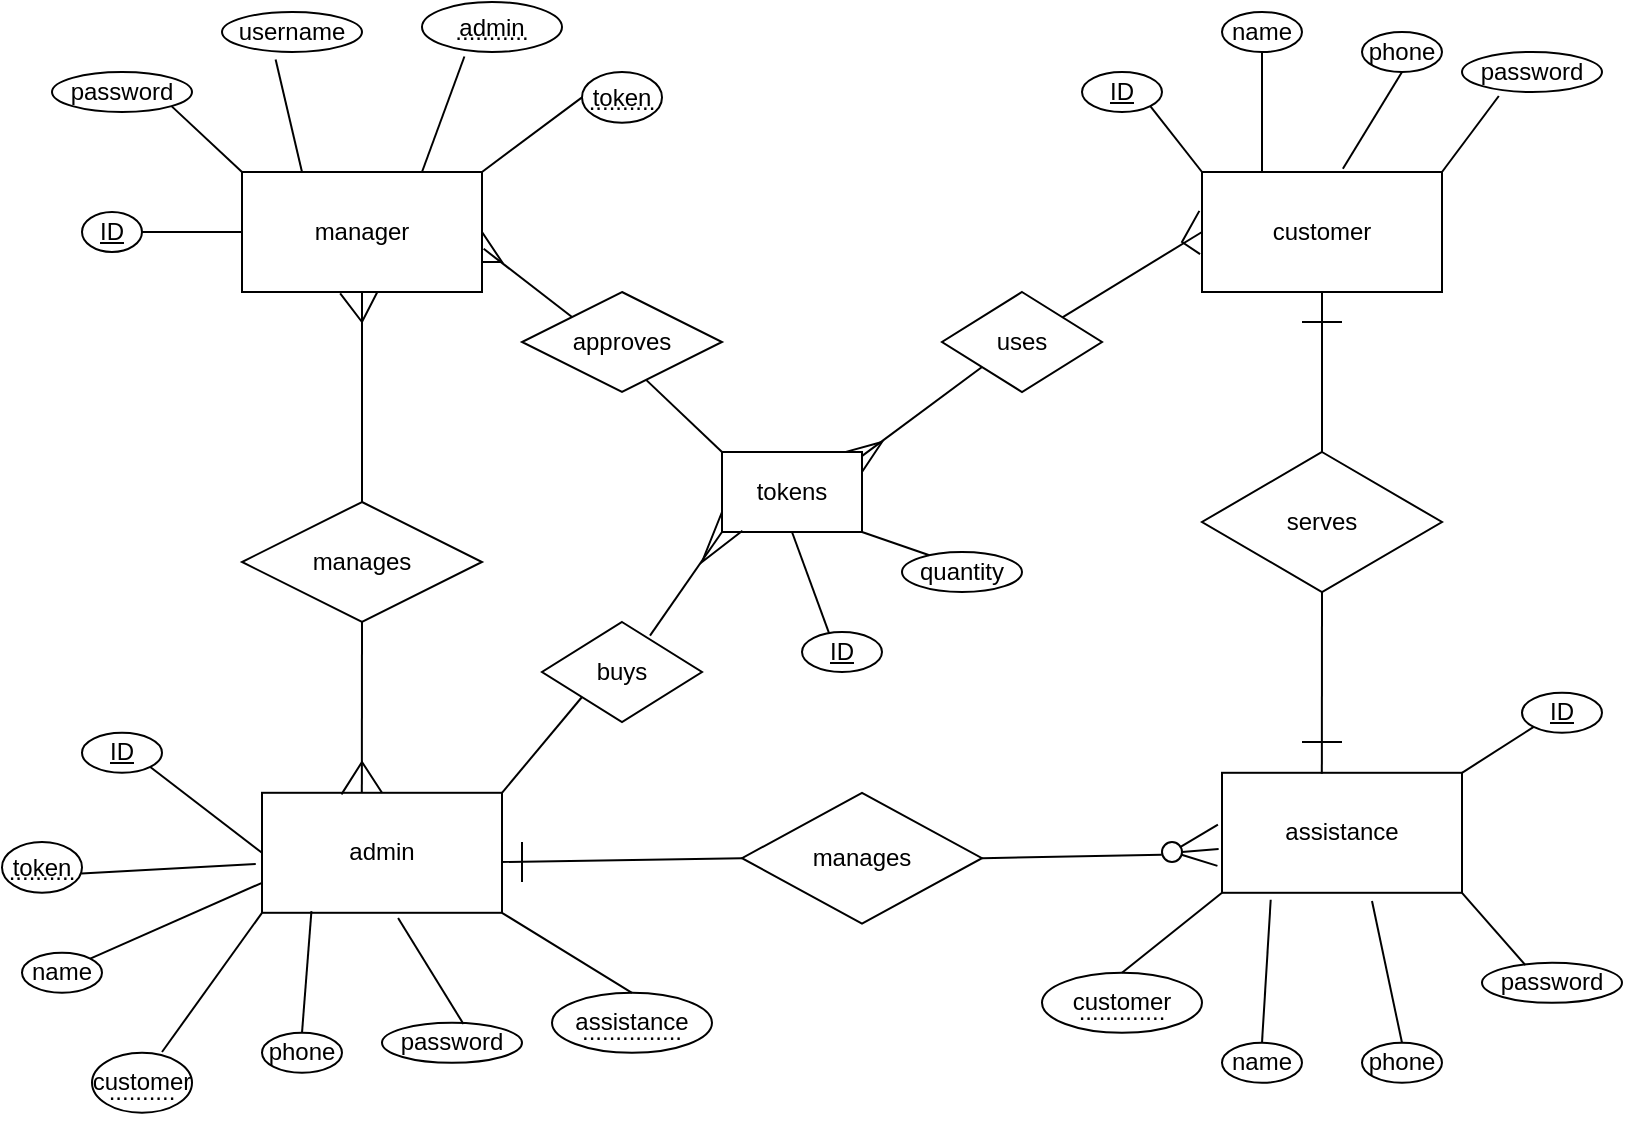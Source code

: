 <mxfile version="24.5.1" type="device">
  <diagram name="Page-1" id="FgQ5otF-t8O64kcgM_Qa">
    <mxGraphModel dx="1235" dy="740" grid="1" gridSize="10" guides="1" tooltips="1" connect="1" arrows="1" fold="1" page="1" pageScale="1" pageWidth="850" pageHeight="1100" math="0" shadow="0">
      <root>
        <mxCell id="0" />
        <mxCell id="1" parent="0" />
        <mxCell id="q-Wm0M6twYgIo_zcE0Oj-5" value="admin" style="rounded=0;whiteSpace=wrap;html=1;" vertex="1" parent="1">
          <mxGeometry x="140" y="465.4" width="120" height="60" as="geometry" />
        </mxCell>
        <mxCell id="q-Wm0M6twYgIo_zcE0Oj-6" value="manager" style="rounded=0;whiteSpace=wrap;html=1;" vertex="1" parent="1">
          <mxGeometry x="130" y="155" width="120" height="60" as="geometry" />
        </mxCell>
        <mxCell id="q-Wm0M6twYgIo_zcE0Oj-7" value="tokens" style="rounded=0;whiteSpace=wrap;html=1;" vertex="1" parent="1">
          <mxGeometry x="370" y="295" width="70" height="40" as="geometry" />
        </mxCell>
        <mxCell id="q-Wm0M6twYgIo_zcE0Oj-8" value="assistance" style="rounded=0;whiteSpace=wrap;html=1;" vertex="1" parent="1">
          <mxGeometry x="620" y="455.4" width="120" height="60" as="geometry" />
        </mxCell>
        <mxCell id="q-Wm0M6twYgIo_zcE0Oj-10" value="manages" style="rhombus;whiteSpace=wrap;html=1;" vertex="1" parent="1">
          <mxGeometry x="380" y="465.4" width="120" height="65.4" as="geometry" />
        </mxCell>
        <mxCell id="q-Wm0M6twYgIo_zcE0Oj-16" value="" style="endArrow=none;html=1;rounded=0;exitX=1;exitY=0.5;exitDx=0;exitDy=0;entryX=0;entryY=0.5;entryDx=0;entryDy=0;" edge="1" parent="1" source="q-Wm0M6twYgIo_zcE0Oj-5" target="q-Wm0M6twYgIo_zcE0Oj-10">
          <mxGeometry width="50" height="50" relative="1" as="geometry">
            <mxPoint x="400" y="310.4" as="sourcePoint" />
            <mxPoint x="450" y="260.4" as="targetPoint" />
            <Array as="points">
              <mxPoint x="260" y="500" />
            </Array>
          </mxGeometry>
        </mxCell>
        <mxCell id="q-Wm0M6twYgIo_zcE0Oj-17" value="" style="endArrow=none;html=1;rounded=0;exitX=1;exitY=0.5;exitDx=0;exitDy=0;entryX=-0.014;entryY=0.636;entryDx=0;entryDy=0;entryPerimeter=0;" edge="1" parent="1" source="q-Wm0M6twYgIo_zcE0Oj-119" target="q-Wm0M6twYgIo_zcE0Oj-8">
          <mxGeometry width="50" height="50" relative="1" as="geometry">
            <mxPoint x="370" y="315.4" as="sourcePoint" />
            <mxPoint x="620" y="385.4" as="targetPoint" />
            <Array as="points" />
          </mxGeometry>
        </mxCell>
        <mxCell id="q-Wm0M6twYgIo_zcE0Oj-19" value="manages" style="rhombus;whiteSpace=wrap;html=1;" vertex="1" parent="1">
          <mxGeometry x="130" y="320" width="120" height="60" as="geometry" />
        </mxCell>
        <mxCell id="q-Wm0M6twYgIo_zcE0Oj-20" value="" style="endArrow=none;html=1;rounded=0;exitX=0.5;exitY=1;exitDx=0;exitDy=0;entryX=0.416;entryY=-0.007;entryDx=0;entryDy=0;entryPerimeter=0;" edge="1" parent="1" source="q-Wm0M6twYgIo_zcE0Oj-19" target="q-Wm0M6twYgIo_zcE0Oj-5">
          <mxGeometry width="50" height="50" relative="1" as="geometry">
            <mxPoint x="430" y="365" as="sourcePoint" />
            <mxPoint x="190" y="440" as="targetPoint" />
          </mxGeometry>
        </mxCell>
        <mxCell id="q-Wm0M6twYgIo_zcE0Oj-21" value="" style="endArrow=none;html=1;rounded=0;exitX=0.5;exitY=0;exitDx=0;exitDy=0;entryX=0.5;entryY=1;entryDx=0;entryDy=0;" edge="1" parent="1" source="q-Wm0M6twYgIo_zcE0Oj-19" target="q-Wm0M6twYgIo_zcE0Oj-6">
          <mxGeometry width="50" height="50" relative="1" as="geometry">
            <mxPoint x="430" y="365" as="sourcePoint" />
            <mxPoint x="480" y="315" as="targetPoint" />
          </mxGeometry>
        </mxCell>
        <mxCell id="q-Wm0M6twYgIo_zcE0Oj-22" value="serves" style="rhombus;whiteSpace=wrap;html=1;" vertex="1" parent="1">
          <mxGeometry x="610" y="295" width="120" height="70" as="geometry" />
        </mxCell>
        <mxCell id="q-Wm0M6twYgIo_zcE0Oj-23" value="customer" style="rounded=0;whiteSpace=wrap;html=1;" vertex="1" parent="1">
          <mxGeometry x="610" y="155" width="120" height="60" as="geometry" />
        </mxCell>
        <mxCell id="q-Wm0M6twYgIo_zcE0Oj-24" value="" style="endArrow=none;html=1;rounded=0;entryX=0.5;entryY=1;entryDx=0;entryDy=0;exitX=0.5;exitY=0;exitDx=0;exitDy=0;" edge="1" parent="1" source="q-Wm0M6twYgIo_zcE0Oj-22" target="q-Wm0M6twYgIo_zcE0Oj-23">
          <mxGeometry width="50" height="50" relative="1" as="geometry">
            <mxPoint x="370" y="355" as="sourcePoint" />
            <mxPoint x="420" y="305" as="targetPoint" />
          </mxGeometry>
        </mxCell>
        <mxCell id="q-Wm0M6twYgIo_zcE0Oj-25" value="" style="endArrow=none;html=1;rounded=0;entryX=0.5;entryY=1;entryDx=0;entryDy=0;exitX=0.416;exitY=0.008;exitDx=0;exitDy=0;exitPerimeter=0;" edge="1" parent="1" source="q-Wm0M6twYgIo_zcE0Oj-8" target="q-Wm0M6twYgIo_zcE0Oj-22">
          <mxGeometry width="50" height="50" relative="1" as="geometry">
            <mxPoint x="370" y="355" as="sourcePoint" />
            <mxPoint x="420" y="305" as="targetPoint" />
          </mxGeometry>
        </mxCell>
        <mxCell id="q-Wm0M6twYgIo_zcE0Oj-27" value="approves" style="rhombus;whiteSpace=wrap;html=1;" vertex="1" parent="1">
          <mxGeometry x="270" y="215" width="100" height="50" as="geometry" />
        </mxCell>
        <mxCell id="q-Wm0M6twYgIo_zcE0Oj-28" value="" style="endArrow=none;html=1;rounded=0;exitX=1.007;exitY=0.64;exitDx=0;exitDy=0;entryX=0;entryY=0;entryDx=0;entryDy=0;exitPerimeter=0;" edge="1" parent="1" source="q-Wm0M6twYgIo_zcE0Oj-6" target="q-Wm0M6twYgIo_zcE0Oj-27">
          <mxGeometry width="50" height="50" relative="1" as="geometry">
            <mxPoint x="400" y="350" as="sourcePoint" />
            <mxPoint x="450" y="300" as="targetPoint" />
            <Array as="points" />
          </mxGeometry>
        </mxCell>
        <mxCell id="q-Wm0M6twYgIo_zcE0Oj-29" value="" style="endArrow=none;html=1;rounded=0;entryX=0.622;entryY=0.881;entryDx=0;entryDy=0;exitX=0;exitY=0;exitDx=0;exitDy=0;entryPerimeter=0;" edge="1" parent="1" source="q-Wm0M6twYgIo_zcE0Oj-7" target="q-Wm0M6twYgIo_zcE0Oj-27">
          <mxGeometry width="50" height="50" relative="1" as="geometry">
            <mxPoint x="400" y="300" as="sourcePoint" />
            <mxPoint x="450" y="300" as="targetPoint" />
          </mxGeometry>
        </mxCell>
        <mxCell id="q-Wm0M6twYgIo_zcE0Oj-30" value="buys" style="rhombus;whiteSpace=wrap;html=1;" vertex="1" parent="1">
          <mxGeometry x="280" y="380" width="80" height="50" as="geometry" />
        </mxCell>
        <mxCell id="q-Wm0M6twYgIo_zcE0Oj-31" value="" style="endArrow=none;html=1;rounded=0;entryX=0;entryY=1;entryDx=0;entryDy=0;exitX=1;exitY=0;exitDx=0;exitDy=0;" edge="1" parent="1" source="q-Wm0M6twYgIo_zcE0Oj-5" target="q-Wm0M6twYgIo_zcE0Oj-30">
          <mxGeometry width="50" height="50" relative="1" as="geometry">
            <mxPoint x="260" y="460" as="sourcePoint" />
            <mxPoint x="294" y="390.0" as="targetPoint" />
            <Array as="points" />
          </mxGeometry>
        </mxCell>
        <mxCell id="q-Wm0M6twYgIo_zcE0Oj-32" value="" style="endArrow=none;html=1;rounded=0;exitX=0.675;exitY=0.136;exitDx=0;exitDy=0;entryX=0;entryY=1;entryDx=0;entryDy=0;exitPerimeter=0;" edge="1" parent="1" source="q-Wm0M6twYgIo_zcE0Oj-30" target="q-Wm0M6twYgIo_zcE0Oj-7">
          <mxGeometry width="50" height="50" relative="1" as="geometry">
            <mxPoint x="400" y="350" as="sourcePoint" />
            <mxPoint x="450" y="300" as="targetPoint" />
            <Array as="points" />
          </mxGeometry>
        </mxCell>
        <mxCell id="q-Wm0M6twYgIo_zcE0Oj-33" value="uses" style="rhombus;whiteSpace=wrap;html=1;" vertex="1" parent="1">
          <mxGeometry x="480" y="215" width="80" height="50" as="geometry" />
        </mxCell>
        <mxCell id="q-Wm0M6twYgIo_zcE0Oj-35" value="" style="endArrow=none;html=1;rounded=0;entryX=0;entryY=0.5;entryDx=0;entryDy=0;" edge="1" parent="1" source="q-Wm0M6twYgIo_zcE0Oj-33" target="q-Wm0M6twYgIo_zcE0Oj-23">
          <mxGeometry width="50" height="50" relative="1" as="geometry">
            <mxPoint x="370" y="355" as="sourcePoint" />
            <mxPoint x="420" y="305" as="targetPoint" />
          </mxGeometry>
        </mxCell>
        <mxCell id="q-Wm0M6twYgIo_zcE0Oj-36" value="" style="endArrow=none;html=1;rounded=0;entryX=0;entryY=1;entryDx=0;entryDy=0;exitX=0.999;exitY=0.051;exitDx=0;exitDy=0;exitPerimeter=0;" edge="1" parent="1" source="q-Wm0M6twYgIo_zcE0Oj-7" target="q-Wm0M6twYgIo_zcE0Oj-33">
          <mxGeometry width="50" height="50" relative="1" as="geometry">
            <mxPoint x="440" y="295" as="sourcePoint" />
            <mxPoint x="420" y="305" as="targetPoint" />
          </mxGeometry>
        </mxCell>
        <mxCell id="q-Wm0M6twYgIo_zcE0Oj-37" value="&lt;u&gt;ID&lt;/u&gt;" style="ellipse;whiteSpace=wrap;html=1;" vertex="1" parent="1">
          <mxGeometry x="550" y="105" width="40" height="20" as="geometry" />
        </mxCell>
        <mxCell id="q-Wm0M6twYgIo_zcE0Oj-39" value="" style="endArrow=none;html=1;rounded=0;entryX=1;entryY=1;entryDx=0;entryDy=0;exitX=0;exitY=0;exitDx=0;exitDy=0;" edge="1" parent="1" source="q-Wm0M6twYgIo_zcE0Oj-23" target="q-Wm0M6twYgIo_zcE0Oj-37">
          <mxGeometry width="50" height="50" relative="1" as="geometry">
            <mxPoint x="370" y="355" as="sourcePoint" />
            <mxPoint x="420" y="305" as="targetPoint" />
          </mxGeometry>
        </mxCell>
        <mxCell id="q-Wm0M6twYgIo_zcE0Oj-40" value="name" style="ellipse;whiteSpace=wrap;html=1;" vertex="1" parent="1">
          <mxGeometry x="620" y="75" width="40" height="20" as="geometry" />
        </mxCell>
        <mxCell id="q-Wm0M6twYgIo_zcE0Oj-41" value="phone" style="ellipse;whiteSpace=wrap;html=1;" vertex="1" parent="1">
          <mxGeometry x="690" y="85" width="40" height="20" as="geometry" />
        </mxCell>
        <mxCell id="q-Wm0M6twYgIo_zcE0Oj-42" value="password" style="ellipse;whiteSpace=wrap;html=1;" vertex="1" parent="1">
          <mxGeometry x="740" y="95" width="70" height="20" as="geometry" />
        </mxCell>
        <mxCell id="q-Wm0M6twYgIo_zcE0Oj-44" value="" style="endArrow=none;html=1;rounded=0;entryX=0.5;entryY=1;entryDx=0;entryDy=0;exitX=0.25;exitY=0;exitDx=0;exitDy=0;" edge="1" parent="1" source="q-Wm0M6twYgIo_zcE0Oj-23" target="q-Wm0M6twYgIo_zcE0Oj-40">
          <mxGeometry width="50" height="50" relative="1" as="geometry">
            <mxPoint x="370" y="355" as="sourcePoint" />
            <mxPoint x="420" y="305" as="targetPoint" />
          </mxGeometry>
        </mxCell>
        <mxCell id="q-Wm0M6twYgIo_zcE0Oj-45" value="" style="endArrow=none;html=1;rounded=0;entryX=0.5;entryY=1;entryDx=0;entryDy=0;exitX=0.587;exitY=-0.027;exitDx=0;exitDy=0;exitPerimeter=0;" edge="1" parent="1" source="q-Wm0M6twYgIo_zcE0Oj-23" target="q-Wm0M6twYgIo_zcE0Oj-41">
          <mxGeometry width="50" height="50" relative="1" as="geometry">
            <mxPoint x="370" y="355" as="sourcePoint" />
            <mxPoint x="420" y="305" as="targetPoint" />
          </mxGeometry>
        </mxCell>
        <mxCell id="q-Wm0M6twYgIo_zcE0Oj-47" value="" style="endArrow=none;html=1;rounded=0;entryX=0.263;entryY=1.1;entryDx=0;entryDy=0;entryPerimeter=0;exitX=1;exitY=0;exitDx=0;exitDy=0;" edge="1" parent="1" source="q-Wm0M6twYgIo_zcE0Oj-23" target="q-Wm0M6twYgIo_zcE0Oj-42">
          <mxGeometry width="50" height="50" relative="1" as="geometry">
            <mxPoint x="370" y="355" as="sourcePoint" />
            <mxPoint x="420" y="305" as="targetPoint" />
          </mxGeometry>
        </mxCell>
        <mxCell id="q-Wm0M6twYgIo_zcE0Oj-48" value="customer" style="ellipse;whiteSpace=wrap;html=1;" vertex="1" parent="1">
          <mxGeometry x="55" y="595.4" width="50" height="30" as="geometry" />
        </mxCell>
        <mxCell id="q-Wm0M6twYgIo_zcE0Oj-53" value="" style="endArrow=none;html=1;rounded=0;exitX=0.7;exitY=-0.013;exitDx=0;exitDy=0;exitPerimeter=0;entryX=0;entryY=1;entryDx=0;entryDy=0;" edge="1" parent="1" source="q-Wm0M6twYgIo_zcE0Oj-48" target="q-Wm0M6twYgIo_zcE0Oj-5">
          <mxGeometry width="50" height="50" relative="1" as="geometry">
            <mxPoint x="430" y="425.4" as="sourcePoint" />
            <mxPoint x="480" y="375.4" as="targetPoint" />
          </mxGeometry>
        </mxCell>
        <mxCell id="q-Wm0M6twYgIo_zcE0Oj-54" value="&lt;u&gt;ID&lt;/u&gt;" style="ellipse;whiteSpace=wrap;html=1;" vertex="1" parent="1">
          <mxGeometry x="50" y="435.4" width="40" height="20" as="geometry" />
        </mxCell>
        <mxCell id="q-Wm0M6twYgIo_zcE0Oj-55" value="name" style="ellipse;whiteSpace=wrap;html=1;" vertex="1" parent="1">
          <mxGeometry x="20" y="545.4" width="40" height="20" as="geometry" />
        </mxCell>
        <mxCell id="q-Wm0M6twYgIo_zcE0Oj-56" value="phone" style="ellipse;whiteSpace=wrap;html=1;" vertex="1" parent="1">
          <mxGeometry x="140" y="585.4" width="40" height="20" as="geometry" />
        </mxCell>
        <mxCell id="q-Wm0M6twYgIo_zcE0Oj-57" value="password" style="ellipse;whiteSpace=wrap;html=1;" vertex="1" parent="1">
          <mxGeometry x="200" y="580.4" width="70" height="20" as="geometry" />
        </mxCell>
        <mxCell id="q-Wm0M6twYgIo_zcE0Oj-60" value=".........." style="text;html=1;align=center;verticalAlign=middle;whiteSpace=wrap;rounded=0;" vertex="1" parent="1">
          <mxGeometry x="60" y="600.4" width="40" height="30" as="geometry" />
        </mxCell>
        <mxCell id="q-Wm0M6twYgIo_zcE0Oj-61" value="" style="endArrow=none;html=1;rounded=0;exitX=0.582;exitY=0.031;exitDx=0;exitDy=0;exitPerimeter=0;entryX=0.567;entryY=1.044;entryDx=0;entryDy=0;entryPerimeter=0;" edge="1" parent="1" source="q-Wm0M6twYgIo_zcE0Oj-57" target="q-Wm0M6twYgIo_zcE0Oj-5">
          <mxGeometry width="50" height="50" relative="1" as="geometry">
            <mxPoint x="300" y="555.4" as="sourcePoint" />
            <mxPoint x="350" y="505.4" as="targetPoint" />
          </mxGeometry>
        </mxCell>
        <mxCell id="q-Wm0M6twYgIo_zcE0Oj-62" value="" style="endArrow=none;html=1;rounded=0;exitX=0.5;exitY=0;exitDx=0;exitDy=0;entryX=0.206;entryY=0.986;entryDx=0;entryDy=0;entryPerimeter=0;" edge="1" parent="1" source="q-Wm0M6twYgIo_zcE0Oj-56" target="q-Wm0M6twYgIo_zcE0Oj-5">
          <mxGeometry width="50" height="50" relative="1" as="geometry">
            <mxPoint x="300" y="555.4" as="sourcePoint" />
            <mxPoint x="350" y="505.4" as="targetPoint" />
          </mxGeometry>
        </mxCell>
        <mxCell id="q-Wm0M6twYgIo_zcE0Oj-63" value="" style="endArrow=none;html=1;rounded=0;exitX=1;exitY=0;exitDx=0;exitDy=0;entryX=0;entryY=0.75;entryDx=0;entryDy=0;" edge="1" parent="1" source="q-Wm0M6twYgIo_zcE0Oj-55" target="q-Wm0M6twYgIo_zcE0Oj-5">
          <mxGeometry width="50" height="50" relative="1" as="geometry">
            <mxPoint x="300" y="555.4" as="sourcePoint" />
            <mxPoint x="350" y="505.4" as="targetPoint" />
          </mxGeometry>
        </mxCell>
        <mxCell id="q-Wm0M6twYgIo_zcE0Oj-64" value="" style="endArrow=none;html=1;rounded=0;exitX=1;exitY=1;exitDx=0;exitDy=0;entryX=0;entryY=0.5;entryDx=0;entryDy=0;" edge="1" parent="1" source="q-Wm0M6twYgIo_zcE0Oj-54" target="q-Wm0M6twYgIo_zcE0Oj-5">
          <mxGeometry width="50" height="50" relative="1" as="geometry">
            <mxPoint x="300" y="555.4" as="sourcePoint" />
            <mxPoint x="350" y="505.4" as="targetPoint" />
          </mxGeometry>
        </mxCell>
        <mxCell id="q-Wm0M6twYgIo_zcE0Oj-67" value="assistance" style="ellipse;whiteSpace=wrap;html=1;" vertex="1" parent="1">
          <mxGeometry x="285" y="565.4" width="80" height="30" as="geometry" />
        </mxCell>
        <mxCell id="q-Wm0M6twYgIo_zcE0Oj-68" value="..............." style="text;html=1;align=center;verticalAlign=middle;whiteSpace=wrap;rounded=0;" vertex="1" parent="1">
          <mxGeometry x="305" y="570.4" width="40" height="30" as="geometry" />
        </mxCell>
        <mxCell id="q-Wm0M6twYgIo_zcE0Oj-69" value="" style="endArrow=none;html=1;rounded=0;exitX=1;exitY=1;exitDx=0;exitDy=0;entryX=0.5;entryY=0;entryDx=0;entryDy=0;" edge="1" parent="1" source="q-Wm0M6twYgIo_zcE0Oj-5" target="q-Wm0M6twYgIo_zcE0Oj-67">
          <mxGeometry width="50" height="50" relative="1" as="geometry">
            <mxPoint x="290" y="510.4" as="sourcePoint" />
            <mxPoint x="340" y="460.4" as="targetPoint" />
          </mxGeometry>
        </mxCell>
        <mxCell id="q-Wm0M6twYgIo_zcE0Oj-70" value="&lt;u&gt;ID&lt;/u&gt;" style="ellipse;whiteSpace=wrap;html=1;" vertex="1" parent="1">
          <mxGeometry x="770" y="415.4" width="40" height="20" as="geometry" />
        </mxCell>
        <mxCell id="q-Wm0M6twYgIo_zcE0Oj-71" value="name" style="ellipse;whiteSpace=wrap;html=1;" vertex="1" parent="1">
          <mxGeometry x="620" y="590.4" width="40" height="20" as="geometry" />
        </mxCell>
        <mxCell id="q-Wm0M6twYgIo_zcE0Oj-72" value="phone" style="ellipse;whiteSpace=wrap;html=1;" vertex="1" parent="1">
          <mxGeometry x="690" y="590.4" width="40" height="20" as="geometry" />
        </mxCell>
        <mxCell id="q-Wm0M6twYgIo_zcE0Oj-73" value="password" style="ellipse;whiteSpace=wrap;html=1;" vertex="1" parent="1">
          <mxGeometry x="750" y="550.4" width="70" height="20" as="geometry" />
        </mxCell>
        <mxCell id="q-Wm0M6twYgIo_zcE0Oj-75" value="customer" style="ellipse;whiteSpace=wrap;html=1;" vertex="1" parent="1">
          <mxGeometry x="530" y="555.4" width="80" height="30" as="geometry" />
        </mxCell>
        <mxCell id="q-Wm0M6twYgIo_zcE0Oj-77" value="............." style="text;html=1;align=center;verticalAlign=middle;whiteSpace=wrap;rounded=0;" vertex="1" parent="1">
          <mxGeometry x="550" y="560.4" width="40" height="30" as="geometry" />
        </mxCell>
        <mxCell id="q-Wm0M6twYgIo_zcE0Oj-78" value="" style="endArrow=none;html=1;rounded=0;entryX=0.5;entryY=0;entryDx=0;entryDy=0;exitX=0;exitY=1;exitDx=0;exitDy=0;" edge="1" parent="1" source="q-Wm0M6twYgIo_zcE0Oj-8" target="q-Wm0M6twYgIo_zcE0Oj-75">
          <mxGeometry width="50" height="50" relative="1" as="geometry">
            <mxPoint x="340" y="435.4" as="sourcePoint" />
            <mxPoint x="390" y="385.4" as="targetPoint" />
          </mxGeometry>
        </mxCell>
        <mxCell id="q-Wm0M6twYgIo_zcE0Oj-79" value="" style="endArrow=none;html=1;rounded=0;entryX=0.5;entryY=0;entryDx=0;entryDy=0;exitX=0.203;exitY=1.058;exitDx=0;exitDy=0;exitPerimeter=0;" edge="1" parent="1" source="q-Wm0M6twYgIo_zcE0Oj-8" target="q-Wm0M6twYgIo_zcE0Oj-71">
          <mxGeometry width="50" height="50" relative="1" as="geometry">
            <mxPoint x="340" y="435.4" as="sourcePoint" />
            <mxPoint x="390" y="385.4" as="targetPoint" />
          </mxGeometry>
        </mxCell>
        <mxCell id="q-Wm0M6twYgIo_zcE0Oj-80" value="" style="endArrow=none;html=1;rounded=0;exitX=0.5;exitY=0;exitDx=0;exitDy=0;entryX=0.625;entryY=1.069;entryDx=0;entryDy=0;entryPerimeter=0;" edge="1" parent="1" source="q-Wm0M6twYgIo_zcE0Oj-72" target="q-Wm0M6twYgIo_zcE0Oj-8">
          <mxGeometry width="50" height="50" relative="1" as="geometry">
            <mxPoint x="340" y="435.4" as="sourcePoint" />
            <mxPoint x="390" y="385.4" as="targetPoint" />
          </mxGeometry>
        </mxCell>
        <mxCell id="q-Wm0M6twYgIo_zcE0Oj-81" value="" style="endArrow=none;html=1;rounded=0;exitX=0.31;exitY=0.058;exitDx=0;exitDy=0;exitPerimeter=0;entryX=1;entryY=1;entryDx=0;entryDy=0;" edge="1" parent="1" source="q-Wm0M6twYgIo_zcE0Oj-73" target="q-Wm0M6twYgIo_zcE0Oj-8">
          <mxGeometry width="50" height="50" relative="1" as="geometry">
            <mxPoint x="650" y="435.4" as="sourcePoint" />
            <mxPoint x="700" y="385.4" as="targetPoint" />
          </mxGeometry>
        </mxCell>
        <mxCell id="q-Wm0M6twYgIo_zcE0Oj-82" value="" style="endArrow=none;html=1;rounded=0;entryX=0;entryY=1;entryDx=0;entryDy=0;exitX=1;exitY=0;exitDx=0;exitDy=0;" edge="1" parent="1" source="q-Wm0M6twYgIo_zcE0Oj-8" target="q-Wm0M6twYgIo_zcE0Oj-70">
          <mxGeometry width="50" height="50" relative="1" as="geometry">
            <mxPoint x="650" y="435.4" as="sourcePoint" />
            <mxPoint x="700" y="385.4" as="targetPoint" />
          </mxGeometry>
        </mxCell>
        <mxCell id="q-Wm0M6twYgIo_zcE0Oj-83" value="password" style="ellipse;whiteSpace=wrap;html=1;" vertex="1" parent="1">
          <mxGeometry x="35" y="105" width="70" height="20" as="geometry" />
        </mxCell>
        <mxCell id="q-Wm0M6twYgIo_zcE0Oj-84" value="username" style="ellipse;whiteSpace=wrap;html=1;" vertex="1" parent="1">
          <mxGeometry x="120" y="75" width="70" height="20" as="geometry" />
        </mxCell>
        <mxCell id="q-Wm0M6twYgIo_zcE0Oj-85" value="&lt;u&gt;ID&lt;/u&gt;" style="ellipse;whiteSpace=wrap;html=1;" vertex="1" parent="1">
          <mxGeometry x="50" y="175" width="30" height="20" as="geometry" />
        </mxCell>
        <mxCell id="q-Wm0M6twYgIo_zcE0Oj-86" value="" style="endArrow=none;html=1;rounded=0;entryX=1;entryY=0.5;entryDx=0;entryDy=0;exitX=0;exitY=0.5;exitDx=0;exitDy=0;" edge="1" parent="1" source="q-Wm0M6twYgIo_zcE0Oj-6" target="q-Wm0M6twYgIo_zcE0Oj-85">
          <mxGeometry width="50" height="50" relative="1" as="geometry">
            <mxPoint x="360" y="400" as="sourcePoint" />
            <mxPoint x="410" y="350" as="targetPoint" />
          </mxGeometry>
        </mxCell>
        <mxCell id="q-Wm0M6twYgIo_zcE0Oj-87" value="" style="endArrow=none;html=1;rounded=0;entryX=1;entryY=1;entryDx=0;entryDy=0;exitX=0;exitY=0;exitDx=0;exitDy=0;" edge="1" parent="1" source="q-Wm0M6twYgIo_zcE0Oj-6" target="q-Wm0M6twYgIo_zcE0Oj-83">
          <mxGeometry width="50" height="50" relative="1" as="geometry">
            <mxPoint x="360" y="400" as="sourcePoint" />
            <mxPoint x="410" y="350" as="targetPoint" />
          </mxGeometry>
        </mxCell>
        <mxCell id="q-Wm0M6twYgIo_zcE0Oj-88" value="" style="endArrow=none;html=1;rounded=0;entryX=0.383;entryY=1.19;entryDx=0;entryDy=0;entryPerimeter=0;exitX=0.25;exitY=0;exitDx=0;exitDy=0;" edge="1" parent="1" source="q-Wm0M6twYgIo_zcE0Oj-6" target="q-Wm0M6twYgIo_zcE0Oj-84">
          <mxGeometry width="50" height="50" relative="1" as="geometry">
            <mxPoint x="360" y="400" as="sourcePoint" />
            <mxPoint x="410" y="350" as="targetPoint" />
          </mxGeometry>
        </mxCell>
        <mxCell id="q-Wm0M6twYgIo_zcE0Oj-90" value="admin" style="ellipse;whiteSpace=wrap;html=1;" vertex="1" parent="1">
          <mxGeometry x="220" y="70" width="70" height="25" as="geometry" />
        </mxCell>
        <mxCell id="q-Wm0M6twYgIo_zcE0Oj-91" value="" style="endArrow=none;html=1;rounded=0;entryX=0.303;entryY=1.09;entryDx=0;entryDy=0;entryPerimeter=0;exitX=0.75;exitY=0;exitDx=0;exitDy=0;" edge="1" parent="1" source="q-Wm0M6twYgIo_zcE0Oj-6" target="q-Wm0M6twYgIo_zcE0Oj-90">
          <mxGeometry width="50" height="50" relative="1" as="geometry">
            <mxPoint x="360" y="400" as="sourcePoint" />
            <mxPoint x="410" y="350" as="targetPoint" />
          </mxGeometry>
        </mxCell>
        <mxCell id="q-Wm0M6twYgIo_zcE0Oj-93" value="..........." style="text;html=1;align=center;verticalAlign=middle;whiteSpace=wrap;rounded=0;" vertex="1" parent="1">
          <mxGeometry x="235" y="70" width="40" height="30" as="geometry" />
        </mxCell>
        <mxCell id="q-Wm0M6twYgIo_zcE0Oj-94" value="&lt;u&gt;ID&lt;/u&gt;" style="ellipse;whiteSpace=wrap;html=1;" vertex="1" parent="1">
          <mxGeometry x="410" y="385" width="40" height="20" as="geometry" />
        </mxCell>
        <mxCell id="q-Wm0M6twYgIo_zcE0Oj-95" value="quantity" style="ellipse;whiteSpace=wrap;html=1;" vertex="1" parent="1">
          <mxGeometry x="460" y="345" width="60" height="20" as="geometry" />
        </mxCell>
        <mxCell id="q-Wm0M6twYgIo_zcE0Oj-96" value="" style="endArrow=none;html=1;rounded=0;exitX=0.338;exitY=0.026;exitDx=0;exitDy=0;entryX=0.5;entryY=1;entryDx=0;entryDy=0;exitPerimeter=0;" edge="1" parent="1" source="q-Wm0M6twYgIo_zcE0Oj-94" target="q-Wm0M6twYgIo_zcE0Oj-7">
          <mxGeometry width="50" height="50" relative="1" as="geometry">
            <mxPoint x="530" y="330" as="sourcePoint" />
            <mxPoint x="580" y="280" as="targetPoint" />
          </mxGeometry>
        </mxCell>
        <mxCell id="q-Wm0M6twYgIo_zcE0Oj-97" value="" style="endArrow=none;html=1;rounded=0;entryX=1;entryY=1;entryDx=0;entryDy=0;exitX=0.228;exitY=0.082;exitDx=0;exitDy=0;exitPerimeter=0;" edge="1" parent="1" source="q-Wm0M6twYgIo_zcE0Oj-95" target="q-Wm0M6twYgIo_zcE0Oj-7">
          <mxGeometry width="50" height="50" relative="1" as="geometry">
            <mxPoint x="530" y="330" as="sourcePoint" />
            <mxPoint x="440" y="330" as="targetPoint" />
          </mxGeometry>
        </mxCell>
        <mxCell id="q-Wm0M6twYgIo_zcE0Oj-98" value="token" style="ellipse;whiteSpace=wrap;html=1;" vertex="1" parent="1">
          <mxGeometry x="10" y="490" width="40" height="25.4" as="geometry" />
        </mxCell>
        <mxCell id="q-Wm0M6twYgIo_zcE0Oj-100" value=".........." style="text;html=1;align=center;verticalAlign=middle;whiteSpace=wrap;rounded=0;" vertex="1" parent="1">
          <mxGeometry x="15" y="490" width="30" height="30.4" as="geometry" />
        </mxCell>
        <mxCell id="q-Wm0M6twYgIo_zcE0Oj-101" value="" style="endArrow=none;html=1;rounded=0;entryX=-0.026;entryY=0.593;entryDx=0;entryDy=0;entryPerimeter=0;exitX=0.993;exitY=0.622;exitDx=0;exitDy=0;exitPerimeter=0;" edge="1" parent="1" source="q-Wm0M6twYgIo_zcE0Oj-98" target="q-Wm0M6twYgIo_zcE0Oj-5">
          <mxGeometry width="50" height="50" relative="1" as="geometry">
            <mxPoint x="10" y="540" as="sourcePoint" />
            <mxPoint x="60" y="490" as="targetPoint" />
          </mxGeometry>
        </mxCell>
        <mxCell id="q-Wm0M6twYgIo_zcE0Oj-105" value="token" style="ellipse;whiteSpace=wrap;html=1;" vertex="1" parent="1">
          <mxGeometry x="300" y="105" width="40" height="25.4" as="geometry" />
        </mxCell>
        <mxCell id="q-Wm0M6twYgIo_zcE0Oj-106" value=".........." style="text;html=1;align=center;verticalAlign=middle;whiteSpace=wrap;rounded=0;" vertex="1" parent="1">
          <mxGeometry x="305" y="105" width="30" height="30.4" as="geometry" />
        </mxCell>
        <mxCell id="q-Wm0M6twYgIo_zcE0Oj-107" value="" style="endArrow=none;html=1;rounded=0;entryX=0;entryY=0.5;entryDx=0;entryDy=0;exitX=1;exitY=0;exitDx=0;exitDy=0;" edge="1" parent="1" source="q-Wm0M6twYgIo_zcE0Oj-6" target="q-Wm0M6twYgIo_zcE0Oj-105">
          <mxGeometry width="50" height="50" relative="1" as="geometry">
            <mxPoint x="200" y="150" as="sourcePoint" />
            <mxPoint x="250" y="100" as="targetPoint" />
          </mxGeometry>
        </mxCell>
        <mxCell id="q-Wm0M6twYgIo_zcE0Oj-114" value="" style="endArrow=none;html=1;rounded=0;" edge="1" parent="1">
          <mxGeometry relative="1" as="geometry">
            <mxPoint x="660" y="440" as="sourcePoint" />
            <mxPoint x="680" y="440" as="targetPoint" />
            <Array as="points">
              <mxPoint x="670" y="440" />
            </Array>
          </mxGeometry>
        </mxCell>
        <mxCell id="q-Wm0M6twYgIo_zcE0Oj-115" value="" style="endArrow=none;html=1;rounded=0;" edge="1" parent="1">
          <mxGeometry relative="1" as="geometry">
            <mxPoint x="660" y="230" as="sourcePoint" />
            <mxPoint x="680" y="230" as="targetPoint" />
            <Array as="points">
              <mxPoint x="670" y="230" />
            </Array>
          </mxGeometry>
        </mxCell>
        <mxCell id="q-Wm0M6twYgIo_zcE0Oj-116" value="" style="endArrow=none;html=1;rounded=0;exitX=0.331;exitY=0.013;exitDx=0;exitDy=0;exitPerimeter=0;entryX=0.5;entryY=0;entryDx=0;entryDy=0;" edge="1" parent="1" source="q-Wm0M6twYgIo_zcE0Oj-5" target="q-Wm0M6twYgIo_zcE0Oj-5">
          <mxGeometry relative="1" as="geometry">
            <mxPoint x="340" y="280" as="sourcePoint" />
            <mxPoint x="500" y="280" as="targetPoint" />
            <Array as="points">
              <mxPoint x="190" y="450" />
            </Array>
          </mxGeometry>
        </mxCell>
        <mxCell id="q-Wm0M6twYgIo_zcE0Oj-117" value="" style="endArrow=none;html=1;rounded=0;exitX=0.409;exitY=1.011;exitDx=0;exitDy=0;exitPerimeter=0;entryX=0.565;entryY=0.996;entryDx=0;entryDy=0;entryPerimeter=0;" edge="1" parent="1" source="q-Wm0M6twYgIo_zcE0Oj-6" target="q-Wm0M6twYgIo_zcE0Oj-6">
          <mxGeometry relative="1" as="geometry">
            <mxPoint x="370" y="280" as="sourcePoint" />
            <mxPoint x="530" y="280" as="targetPoint" />
            <Array as="points">
              <mxPoint x="190" y="230" />
            </Array>
          </mxGeometry>
        </mxCell>
        <mxCell id="q-Wm0M6twYgIo_zcE0Oj-118" value="" style="endArrow=none;html=1;rounded=0;" edge="1" parent="1">
          <mxGeometry relative="1" as="geometry">
            <mxPoint x="270" y="490" as="sourcePoint" />
            <mxPoint x="270" y="510" as="targetPoint" />
            <Array as="points">
              <mxPoint x="270" y="500" />
            </Array>
          </mxGeometry>
        </mxCell>
        <mxCell id="q-Wm0M6twYgIo_zcE0Oj-120" value="" style="endArrow=none;html=1;rounded=0;exitX=1;exitY=0.5;exitDx=0;exitDy=0;entryX=-0.014;entryY=0.636;entryDx=0;entryDy=0;entryPerimeter=0;" edge="1" parent="1" source="q-Wm0M6twYgIo_zcE0Oj-10" target="q-Wm0M6twYgIo_zcE0Oj-119">
          <mxGeometry width="50" height="50" relative="1" as="geometry">
            <mxPoint x="500" y="498" as="sourcePoint" />
            <mxPoint x="618" y="494" as="targetPoint" />
            <Array as="points" />
          </mxGeometry>
        </mxCell>
        <mxCell id="q-Wm0M6twYgIo_zcE0Oj-122" value="" style="endArrow=none;html=1;rounded=0;entryX=-0.019;entryY=0.776;entryDx=0;entryDy=0;entryPerimeter=0;" edge="1" parent="1" source="q-Wm0M6twYgIo_zcE0Oj-119" target="q-Wm0M6twYgIo_zcE0Oj-8">
          <mxGeometry relative="1" as="geometry">
            <mxPoint x="500" y="480" as="sourcePoint" />
            <mxPoint x="660" y="480" as="targetPoint" />
            <Array as="points" />
          </mxGeometry>
        </mxCell>
        <mxCell id="q-Wm0M6twYgIo_zcE0Oj-123" value="" style="endArrow=none;html=1;rounded=0;exitX=-0.017;exitY=0.431;exitDx=0;exitDy=0;exitPerimeter=0;" edge="1" parent="1" source="q-Wm0M6twYgIo_zcE0Oj-8" target="q-Wm0M6twYgIo_zcE0Oj-119">
          <mxGeometry relative="1" as="geometry">
            <mxPoint x="500" y="480" as="sourcePoint" />
            <mxPoint x="660" y="480" as="targetPoint" />
            <Array as="points" />
          </mxGeometry>
        </mxCell>
        <mxCell id="q-Wm0M6twYgIo_zcE0Oj-119" value="" style="ellipse;whiteSpace=wrap;html=1;aspect=fixed;" vertex="1" parent="1">
          <mxGeometry x="590" y="490" width="10" height="10" as="geometry" />
        </mxCell>
        <mxCell id="q-Wm0M6twYgIo_zcE0Oj-125" value="" style="endArrow=none;html=1;rounded=0;exitX=-0.011;exitY=0.324;exitDx=0;exitDy=0;exitPerimeter=0;entryX=-0.008;entryY=0.685;entryDx=0;entryDy=0;entryPerimeter=0;" edge="1" parent="1" source="q-Wm0M6twYgIo_zcE0Oj-23" target="q-Wm0M6twYgIo_zcE0Oj-23">
          <mxGeometry relative="1" as="geometry">
            <mxPoint x="590" y="180" as="sourcePoint" />
            <mxPoint x="670" y="210" as="targetPoint" />
            <Array as="points">
              <mxPoint x="600" y="190" />
            </Array>
          </mxGeometry>
        </mxCell>
        <mxCell id="q-Wm0M6twYgIo_zcE0Oj-126" value="" style="endArrow=none;html=1;rounded=0;entryX=0.146;entryY=0.985;entryDx=0;entryDy=0;entryPerimeter=0;exitX=0;exitY=0.75;exitDx=0;exitDy=0;" edge="1" parent="1" source="q-Wm0M6twYgIo_zcE0Oj-7" target="q-Wm0M6twYgIo_zcE0Oj-7">
          <mxGeometry relative="1" as="geometry">
            <mxPoint x="350" y="330" as="sourcePoint" />
            <mxPoint x="510" y="370" as="targetPoint" />
            <Array as="points">
              <mxPoint x="360" y="350" />
            </Array>
          </mxGeometry>
        </mxCell>
        <mxCell id="q-Wm0M6twYgIo_zcE0Oj-127" value="" style="endArrow=none;html=1;rounded=0;entryX=1;entryY=0.25;entryDx=0;entryDy=0;exitX=0.885;exitY=-0.002;exitDx=0;exitDy=0;exitPerimeter=0;" edge="1" parent="1" source="q-Wm0M6twYgIo_zcE0Oj-7" target="q-Wm0M6twYgIo_zcE0Oj-7">
          <mxGeometry relative="1" as="geometry">
            <mxPoint x="320" y="240" as="sourcePoint" />
            <mxPoint x="480" y="240" as="targetPoint" />
            <Array as="points">
              <mxPoint x="450" y="290" />
            </Array>
          </mxGeometry>
        </mxCell>
        <mxCell id="q-Wm0M6twYgIo_zcE0Oj-132" value="" style="endArrow=none;html=1;rounded=0;exitX=1;exitY=0.75;exitDx=0;exitDy=0;entryX=1;entryY=0.5;entryDx=0;entryDy=0;" edge="1" parent="1" source="q-Wm0M6twYgIo_zcE0Oj-6" target="q-Wm0M6twYgIo_zcE0Oj-6">
          <mxGeometry relative="1" as="geometry">
            <mxPoint x="400" y="240" as="sourcePoint" />
            <mxPoint x="270" y="180" as="targetPoint" />
            <Array as="points">
              <mxPoint x="260" y="200" />
            </Array>
          </mxGeometry>
        </mxCell>
      </root>
    </mxGraphModel>
  </diagram>
</mxfile>
